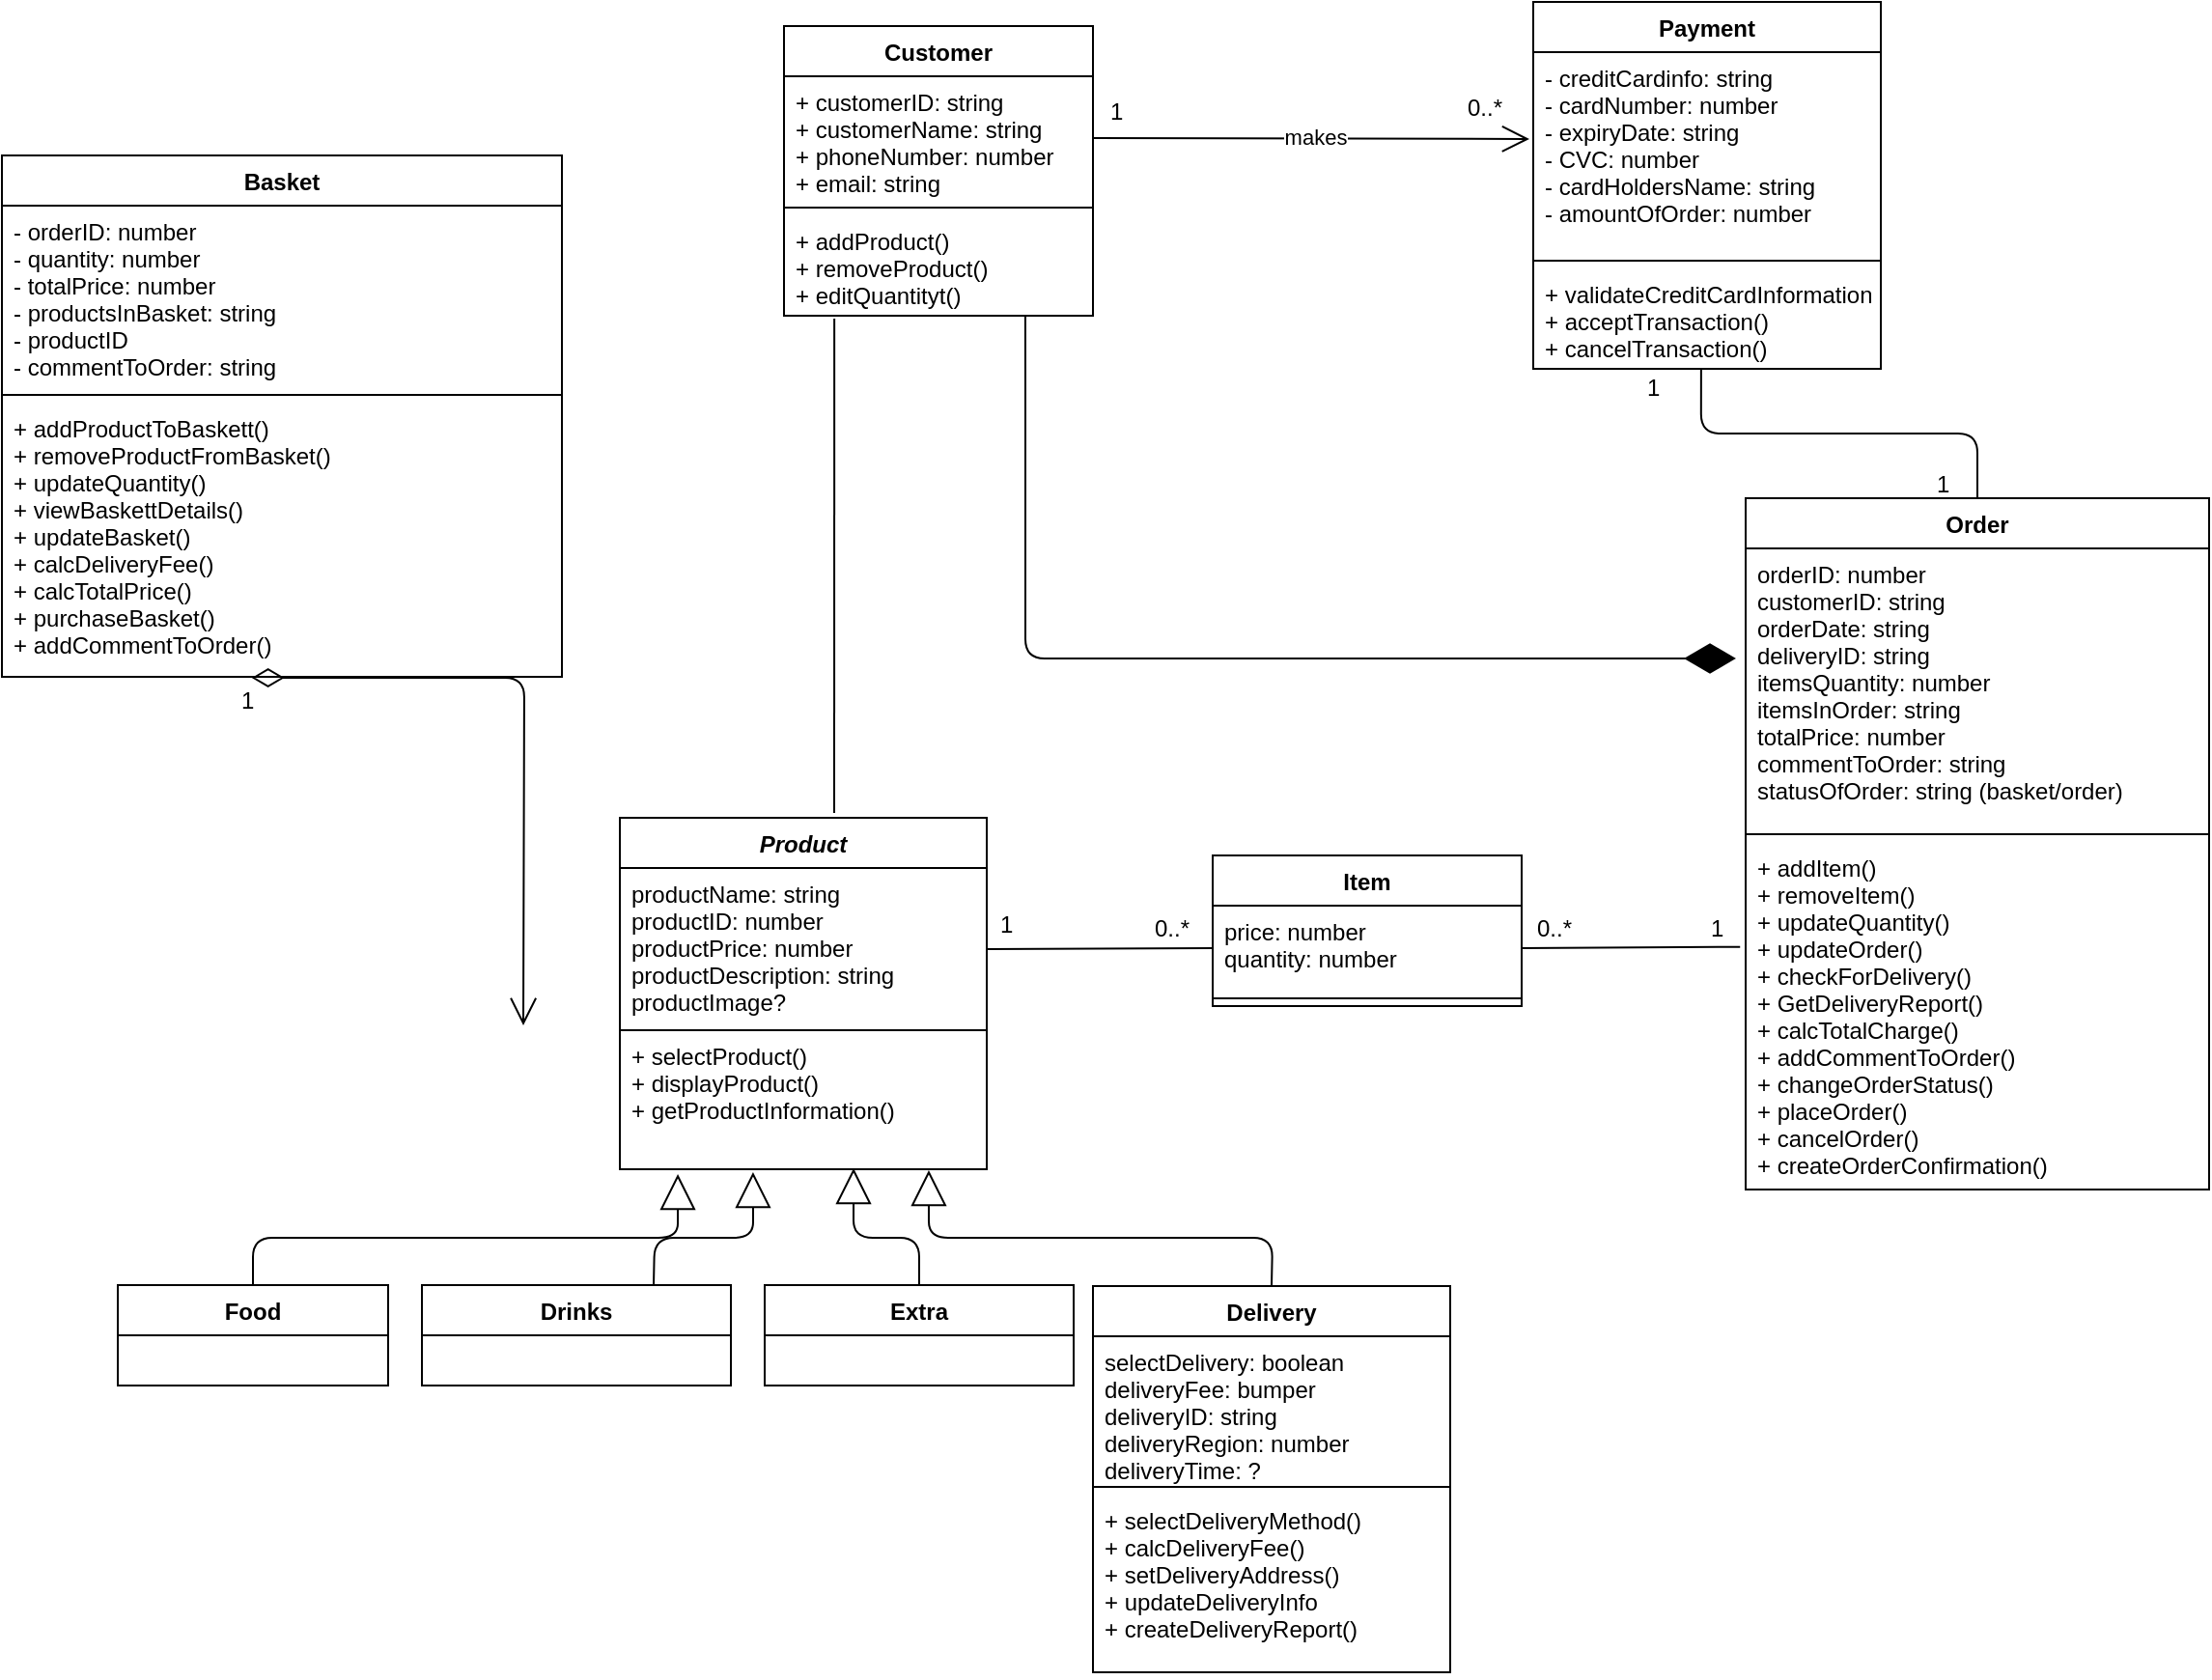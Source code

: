 <mxfile version="12.0.1" type="github" pages="1"><diagram id="oubRnEXqWQR2wV0JlbcT" name="Page-1"><mxGraphModel dx="2260" dy="807" grid="1" gridSize="10" guides="1" tooltips="1" connect="1" arrows="1" fold="1" page="1" pageScale="1" pageWidth="1169" pageHeight="827" math="0" shadow="0"><root><mxCell id="0"/><mxCell id="1" parent="0"/><mxCell id="WKTzoyoX9BQ7uApisoEN-5" value="Product" style="swimlane;fontStyle=3;align=center;verticalAlign=top;childLayout=stackLayout;horizontal=1;startSize=26;horizontalStack=0;resizeParent=1;resizeParentMax=0;resizeLast=0;collapsible=1;marginBottom=0;" parent="1" vertex="1"><mxGeometry x="290" y="422.5" width="190" height="182" as="geometry"/></mxCell><mxCell id="WKTzoyoX9BQ7uApisoEN-8" value="productName: string &#xa;productID: number&#xa;productPrice: number&#xa;productDescription: string&#xa;productImage?" style="text;strokeColor=#000000;fillColor=none;align=left;verticalAlign=top;spacingLeft=4;spacingRight=4;overflow=hidden;rotatable=0;points=[[0,0.5],[1,0.5]];portConstraint=eastwest;" parent="WKTzoyoX9BQ7uApisoEN-5" vertex="1"><mxGeometry y="26" width="190" height="84" as="geometry"/></mxCell><mxCell id="WKTzoyoX9BQ7uApisoEN-6" value="+ selectProduct()&#xa;+ displayProduct()&#xa;+ getProductInformation()" style="text;strokeColor=none;fillColor=none;align=left;verticalAlign=top;spacingLeft=4;spacingRight=4;overflow=hidden;rotatable=0;points=[[0,0.5],[1,0.5]];portConstraint=eastwest;" parent="WKTzoyoX9BQ7uApisoEN-5" vertex="1"><mxGeometry y="110" width="190" height="72" as="geometry"/></mxCell><mxCell id="WKTzoyoX9BQ7uApisoEN-38" value="Basket" style="swimlane;fontStyle=1;align=center;verticalAlign=top;childLayout=stackLayout;horizontal=1;startSize=26;horizontalStack=0;resizeParent=1;resizeParentMax=0;resizeLast=0;collapsible=1;marginBottom=0;" parent="1" vertex="1"><mxGeometry x="-30" y="79.5" width="290" height="270" as="geometry"/></mxCell><mxCell id="WKTzoyoX9BQ7uApisoEN-39" value="- orderID: number&#xa;- quantity: number&#xa;- totalPrice: number&#xa;- productsInBasket: string&#xa;- productID&#xa;- commentToOrder: string&#xa;&#xa;" style="text;strokeColor=none;fillColor=none;align=left;verticalAlign=top;spacingLeft=4;spacingRight=4;overflow=hidden;rotatable=0;points=[[0,0.5],[1,0.5]];portConstraint=eastwest;" parent="WKTzoyoX9BQ7uApisoEN-38" vertex="1"><mxGeometry y="26" width="290" height="94" as="geometry"/></mxCell><mxCell id="WKTzoyoX9BQ7uApisoEN-40" value="" style="line;strokeWidth=1;fillColor=none;align=left;verticalAlign=middle;spacingTop=-1;spacingLeft=3;spacingRight=3;rotatable=0;labelPosition=right;points=[];portConstraint=eastwest;" parent="WKTzoyoX9BQ7uApisoEN-38" vertex="1"><mxGeometry y="120" width="290" height="8" as="geometry"/></mxCell><mxCell id="WKTzoyoX9BQ7uApisoEN-41" value="+ addProductToBaskett()&#xa;+ removeProductFromBasket()&#xa;+ updateQuantity()&#xa;+ viewBaskettDetails()&#xa;+ updateBasket()&#xa;+ calcDeliveryFee()&#xa;+ calcTotalPrice()&#xa;+ purchaseBasket()&#xa;+ addCommentToOrder()&#xa;" style="text;strokeColor=none;fillColor=none;align=left;verticalAlign=top;spacingLeft=4;spacingRight=4;overflow=hidden;rotatable=0;points=[[0,0.5],[1,0.5]];portConstraint=eastwest;" parent="WKTzoyoX9BQ7uApisoEN-38" vertex="1"><mxGeometry y="128" width="290" height="142" as="geometry"/></mxCell><mxCell id="WKTzoyoX9BQ7uApisoEN-42" value="Payment" style="swimlane;fontStyle=1;align=center;verticalAlign=top;childLayout=stackLayout;horizontal=1;startSize=26;horizontalStack=0;resizeParent=1;resizeParentMax=0;resizeLast=0;collapsible=1;marginBottom=0;strokeColor=#000000;" parent="1" vertex="1"><mxGeometry x="763" width="180" height="190" as="geometry"/></mxCell><mxCell id="WKTzoyoX9BQ7uApisoEN-43" value="- creditCardinfo: string&#xa;- cardNumber: number&#xa;- expiryDate: string&#xa;- CVC: number&#xa;- cardHoldersName: string&#xa;- amountOfOrder: number" style="text;strokeColor=none;fillColor=none;align=left;verticalAlign=top;spacingLeft=4;spacingRight=4;overflow=hidden;rotatable=0;points=[[0,0.5],[1,0.5]];portConstraint=eastwest;" parent="WKTzoyoX9BQ7uApisoEN-42" vertex="1"><mxGeometry y="26" width="180" height="104" as="geometry"/></mxCell><mxCell id="WKTzoyoX9BQ7uApisoEN-44" value="" style="line;strokeWidth=1;fillColor=none;align=left;verticalAlign=middle;spacingTop=-1;spacingLeft=3;spacingRight=3;rotatable=0;labelPosition=right;points=[];portConstraint=eastwest;" parent="WKTzoyoX9BQ7uApisoEN-42" vertex="1"><mxGeometry y="130" width="180" height="8" as="geometry"/></mxCell><mxCell id="WKTzoyoX9BQ7uApisoEN-45" value="+ validateCreditCardInformation()&#xa;+ acceptTransaction()&#xa;+ cancelTransaction()" style="text;strokeColor=none;fillColor=none;align=left;verticalAlign=top;spacingLeft=4;spacingRight=4;overflow=hidden;rotatable=0;points=[[0,0.5],[1,0.5]];portConstraint=eastwest;" parent="WKTzoyoX9BQ7uApisoEN-42" vertex="1"><mxGeometry y="138" width="180" height="52" as="geometry"/></mxCell><mxCell id="_W1IMvBsjATDuYvXSzq6-1" value="Drinks" style="swimlane;fontStyle=1;align=center;verticalAlign=top;childLayout=stackLayout;horizontal=1;startSize=26;horizontalStack=0;resizeParent=1;resizeParentMax=0;resizeLast=0;collapsible=1;marginBottom=0;" parent="1" vertex="1"><mxGeometry x="187.5" y="664.5" width="160" height="52" as="geometry"/></mxCell><mxCell id="_W1IMvBsjATDuYvXSzq6-14" value="Extra" style="swimlane;fontStyle=1;align=center;verticalAlign=top;childLayout=stackLayout;horizontal=1;startSize=26;horizontalStack=0;resizeParent=1;resizeParentMax=0;resizeLast=0;collapsible=1;marginBottom=0;" parent="1" vertex="1"><mxGeometry x="365" y="664.5" width="160" height="52" as="geometry"/></mxCell><mxCell id="_W1IMvBsjATDuYvXSzq6-18" value="Delivery" style="swimlane;fontStyle=1;align=center;verticalAlign=top;childLayout=stackLayout;horizontal=1;startSize=26;horizontalStack=0;resizeParent=1;resizeParentMax=0;resizeLast=0;collapsible=1;marginBottom=0;" parent="1" vertex="1"><mxGeometry x="535" y="665" width="185" height="200" as="geometry"/></mxCell><mxCell id="BTT1Wvnna2sYC3ly7T8T-30" value="" style="endArrow=block;endSize=16;endFill=0;html=1;entryX=0.637;entryY=0.993;entryDx=0;entryDy=0;entryPerimeter=0;" parent="_W1IMvBsjATDuYvXSzq6-18" target="WKTzoyoX9BQ7uApisoEN-6" edge="1"><mxGeometry width="160" relative="1" as="geometry"><mxPoint x="-90" as="sourcePoint"/><mxPoint x="70" as="targetPoint"/><Array as="points"><mxPoint x="-90" y="-25"/><mxPoint x="-124" y="-25"/></Array></mxGeometry></mxCell><mxCell id="_W1IMvBsjATDuYvXSzq6-19" value="selectDelivery: boolean&#xa;deliveryFee: bumper&#xa;deliveryID: string&#xa;deliveryRegion: number&#xa;deliveryTime: ?" style="text;strokeColor=none;fillColor=none;align=left;verticalAlign=top;spacingLeft=4;spacingRight=4;overflow=hidden;rotatable=0;points=[[0,0.5],[1,0.5]];portConstraint=eastwest;" parent="_W1IMvBsjATDuYvXSzq6-18" vertex="1"><mxGeometry y="26" width="185" height="74" as="geometry"/></mxCell><mxCell id="_W1IMvBsjATDuYvXSzq6-20" value="" style="line;strokeWidth=1;fillColor=none;align=left;verticalAlign=middle;spacingTop=-1;spacingLeft=3;spacingRight=3;rotatable=0;labelPosition=right;points=[];portConstraint=eastwest;" parent="_W1IMvBsjATDuYvXSzq6-18" vertex="1"><mxGeometry y="100" width="185" height="8" as="geometry"/></mxCell><mxCell id="_W1IMvBsjATDuYvXSzq6-21" value="+ selectDeliveryMethod()&#xa;+ calcDeliveryFee()&#xa;+ setDeliveryAddress()&#xa;+ updateDeliveryInfo&#xa;+ createDeliveryReport()" style="text;strokeColor=none;fillColor=none;align=left;verticalAlign=top;spacingLeft=4;spacingRight=4;overflow=hidden;rotatable=0;points=[[0,0.5],[1,0.5]];portConstraint=eastwest;" parent="_W1IMvBsjATDuYvXSzq6-18" vertex="1"><mxGeometry y="108" width="185" height="92" as="geometry"/></mxCell><mxCell id="_W1IMvBsjATDuYvXSzq6-79" value="Food" style="swimlane;fontStyle=1;childLayout=stackLayout;horizontal=1;startSize=26;fillColor=none;horizontalStack=0;resizeParent=1;resizeParentMax=0;resizeLast=0;collapsible=1;marginBottom=0;" parent="1" vertex="1"><mxGeometry x="30" y="664.5" width="140" height="52" as="geometry"/></mxCell><mxCell id="QPRbfnBizexgPWACVOTy-3" value="Order" style="swimlane;fontStyle=1;align=center;verticalAlign=top;childLayout=stackLayout;horizontal=1;startSize=26;horizontalStack=0;resizeParent=1;resizeParentMax=0;resizeLast=0;collapsible=1;marginBottom=0;strokeColor=#000000;" parent="1" vertex="1"><mxGeometry x="873" y="257" width="240" height="358" as="geometry"/></mxCell><mxCell id="QPRbfnBizexgPWACVOTy-4" value="orderID: number&#xa;customerID: string&#xa;orderDate: string&#xa;deliveryID: string&#xa;itemsQuantity: number&#xa;itemsInOrder: string&#xa;totalPrice: number&#xa;commentToOrder: string&#xa;statusOfOrder: string (basket/order)&#xa;" style="text;strokeColor=none;fillColor=none;align=left;verticalAlign=top;spacingLeft=4;spacingRight=4;overflow=hidden;rotatable=0;points=[[0,0.5],[1,0.5]];portConstraint=eastwest;" parent="QPRbfnBizexgPWACVOTy-3" vertex="1"><mxGeometry y="26" width="240" height="144" as="geometry"/></mxCell><mxCell id="QPRbfnBizexgPWACVOTy-5" value="" style="line;strokeWidth=1;fillColor=none;align=left;verticalAlign=middle;spacingTop=-1;spacingLeft=3;spacingRight=3;rotatable=0;labelPosition=right;points=[];portConstraint=eastwest;" parent="QPRbfnBizexgPWACVOTy-3" vertex="1"><mxGeometry y="170" width="240" height="8" as="geometry"/></mxCell><mxCell id="QPRbfnBizexgPWACVOTy-6" value="+ addItem()&#xa;+ removeItem()&#xa;+ updateQuantity()&#xa;+ updateOrder()&#xa;+ checkForDelivery()&#xa;+ GetDeliveryReport()&#xa;+ calcTotalCharge()&#xa;+ addCommentToOrder()&#xa;+ changeOrderStatus()&#xa;+ placeOrder()&#xa;+ cancelOrder()&#xa;+ createOrderConfirmation()" style="text;strokeColor=none;fillColor=none;align=left;verticalAlign=top;spacingLeft=4;spacingRight=4;overflow=hidden;rotatable=0;points=[[0,0.5],[1,0.5]];portConstraint=eastwest;" parent="QPRbfnBizexgPWACVOTy-3" vertex="1"><mxGeometry y="178" width="240" height="180" as="geometry"/></mxCell><mxCell id="BTT1Wvnna2sYC3ly7T8T-21" value="1&lt;br&gt;" style="text;html=1;resizable=0;points=[];autosize=1;align=left;verticalAlign=top;spacingTop=-4;" parent="1" vertex="1"><mxGeometry x="92" y="351.5" width="20" height="10" as="geometry"/></mxCell><mxCell id="BTT1Wvnna2sYC3ly7T8T-26" value="" style="endArrow=block;endSize=16;endFill=0;html=1;exitX=0.5;exitY=0;exitDx=0;exitDy=0;entryX=0.158;entryY=1.035;entryDx=0;entryDy=0;entryPerimeter=0;" parent="1" source="_W1IMvBsjATDuYvXSzq6-79" target="WKTzoyoX9BQ7uApisoEN-6" edge="1"><mxGeometry width="160" relative="1" as="geometry"><mxPoint x="35" y="560" as="sourcePoint"/><mxPoint x="195" y="560" as="targetPoint"/><Array as="points"><mxPoint x="100" y="640"/><mxPoint x="320" y="640"/></Array></mxGeometry></mxCell><mxCell id="BTT1Wvnna2sYC3ly7T8T-28" value="" style="endArrow=block;endSize=16;endFill=0;html=1;entryX=0.363;entryY=1.021;entryDx=0;entryDy=0;entryPerimeter=0;exitX=0.75;exitY=0;exitDx=0;exitDy=0;" parent="1" source="_W1IMvBsjATDuYvXSzq6-1" target="WKTzoyoX9BQ7uApisoEN-6" edge="1"><mxGeometry width="160" relative="1" as="geometry"><mxPoint x="270" y="657" as="sourcePoint"/><mxPoint x="440" y="657" as="targetPoint"/><Array as="points"><mxPoint x="308" y="640"/><mxPoint x="359" y="640"/></Array></mxGeometry></mxCell><mxCell id="BTT1Wvnna2sYC3ly7T8T-29" style="edgeStyle=none;rounded=0;orthogonalLoop=1;jettySize=auto;html=1;entryX=0.5;entryY=0;entryDx=0;entryDy=0;" parent="1" source="_W1IMvBsjATDuYvXSzq6-1" target="_W1IMvBsjATDuYvXSzq6-1" edge="1"><mxGeometry relative="1" as="geometry"/></mxCell><mxCell id="BTT1Wvnna2sYC3ly7T8T-31" value="" style="endArrow=block;endSize=16;endFill=0;html=1;exitX=0.5;exitY=0;exitDx=0;exitDy=0;entryX=0.842;entryY=1.007;entryDx=0;entryDy=0;entryPerimeter=0;" parent="1" source="_W1IMvBsjATDuYvXSzq6-18" target="WKTzoyoX9BQ7uApisoEN-6" edge="1"><mxGeometry width="160" relative="1" as="geometry"><mxPoint x="540" y="570" as="sourcePoint"/><mxPoint x="700" y="570" as="targetPoint"/><Array as="points"><mxPoint x="628" y="640"/><mxPoint x="450" y="640"/></Array></mxGeometry></mxCell><mxCell id="BTT1Wvnna2sYC3ly7T8T-34" value="makes" style="endArrow=open;endFill=1;endSize=12;html=1;exitX=1;exitY=0.5;exitDx=0;exitDy=0;" parent="1" source="84nDKl_AJqCo-xtaJHAv-18" edge="1"><mxGeometry x="0.012" y="1" width="160" relative="1" as="geometry"><mxPoint x="590" y="59" as="sourcePoint"/><mxPoint x="761" y="71" as="targetPoint"/><mxPoint as="offset"/></mxGeometry></mxCell><mxCell id="BTT1Wvnna2sYC3ly7T8T-35" value="1" style="text;html=1;resizable=0;points=[];autosize=1;align=left;verticalAlign=top;spacingTop=-4;" parent="1" vertex="1"><mxGeometry x="541.5" y="47" width="20" height="10" as="geometry"/></mxCell><mxCell id="BTT1Wvnna2sYC3ly7T8T-36" value="0..*" style="text;html=1;resizable=0;points=[];autosize=1;align=left;verticalAlign=top;spacingTop=-4;" parent="1" vertex="1"><mxGeometry x="727" y="45" width="30" height="10" as="geometry"/></mxCell><mxCell id="BTT1Wvnna2sYC3ly7T8T-37" value="" style="endArrow=none;html=1;edgeStyle=orthogonalEdgeStyle;exitX=0.483;exitY=1;exitDx=0;exitDy=0;exitPerimeter=0;entryX=0.5;entryY=0;entryDx=0;entryDy=0;" parent="1" source="WKTzoyoX9BQ7uApisoEN-45" target="QPRbfnBizexgPWACVOTy-3" edge="1"><mxGeometry relative="1" as="geometry"><mxPoint x="883" y="230" as="sourcePoint"/><mxPoint x="1043" y="230" as="targetPoint"/></mxGeometry></mxCell><mxCell id="BTT1Wvnna2sYC3ly7T8T-38" value="&lt;br&gt;" style="resizable=0;html=1;align=left;verticalAlign=bottom;labelBackgroundColor=#ffffff;fontSize=10;" parent="BTT1Wvnna2sYC3ly7T8T-37" connectable="0" vertex="1"><mxGeometry x="-1" relative="1" as="geometry"/></mxCell><mxCell id="BTT1Wvnna2sYC3ly7T8T-39" value="" style="resizable=0;html=1;align=right;verticalAlign=bottom;labelBackgroundColor=#ffffff;fontSize=10;" parent="BTT1Wvnna2sYC3ly7T8T-37" connectable="0" vertex="1"><mxGeometry x="1" relative="1" as="geometry"/></mxCell><mxCell id="BTT1Wvnna2sYC3ly7T8T-40" value="1" style="text;html=1;resizable=0;points=[];autosize=1;align=left;verticalAlign=top;spacingTop=-4;" parent="1" vertex="1"><mxGeometry x="820" y="190" width="20" height="10" as="geometry"/></mxCell><mxCell id="BTT1Wvnna2sYC3ly7T8T-48" value="" style="endArrow=diamondThin;endFill=1;endSize=24;html=1;exitX=0.781;exitY=0.99;exitDx=0;exitDy=0;exitPerimeter=0;" parent="1" edge="1" source="84nDKl_AJqCo-xtaJHAv-20"><mxGeometry width="160" relative="1" as="geometry"><mxPoint x="500" y="170" as="sourcePoint"/><mxPoint x="868" y="340" as="targetPoint"/><Array as="points"><mxPoint x="500" y="200"/><mxPoint x="500" y="340"/></Array></mxGeometry></mxCell><mxCell id="BTT1Wvnna2sYC3ly7T8T-49" value="0..*" style="text;html=1;resizable=0;points=[];autosize=1;align=left;verticalAlign=top;spacingTop=-4;" parent="1" vertex="1"><mxGeometry x="564.5" y="470" width="30" height="10" as="geometry"/></mxCell><mxCell id="BTT1Wvnna2sYC3ly7T8T-52" value="1&lt;br&gt;" style="text;html=1;resizable=0;points=[];autosize=1;align=left;verticalAlign=top;spacingTop=-4;" parent="1" vertex="1"><mxGeometry x="485" y="468" width="20" height="10" as="geometry"/></mxCell><mxCell id="84nDKl_AJqCo-xtaJHAv-5" value="" style="endArrow=open;html=1;endSize=12;startArrow=diamondThin;startSize=14;startFill=0;edgeStyle=orthogonalEdgeStyle;align=left;verticalAlign=bottom;exitX=0.367;exitY=-0.15;exitDx=0;exitDy=0;exitPerimeter=0;" parent="1" source="BTT1Wvnna2sYC3ly7T8T-21" edge="1"><mxGeometry x="0.291" y="207" relative="1" as="geometry"><mxPoint x="81" y="407.5" as="sourcePoint"/><mxPoint x="240" y="530" as="targetPoint"/><mxPoint as="offset"/></mxGeometry></mxCell><mxCell id="84nDKl_AJqCo-xtaJHAv-17" value="Customer" style="swimlane;fontStyle=1;align=center;verticalAlign=top;childLayout=stackLayout;horizontal=1;startSize=26;horizontalStack=0;resizeParent=1;resizeParentMax=0;resizeLast=0;collapsible=1;marginBottom=0;" parent="1" vertex="1"><mxGeometry x="375" y="12.5" width="160" height="150" as="geometry"/></mxCell><mxCell id="84nDKl_AJqCo-xtaJHAv-18" value="+ customerID: string&#xa;+ customerName: string&#xa;+ phoneNumber: number&#xa;+ email: string" style="text;strokeColor=none;fillColor=none;align=left;verticalAlign=top;spacingLeft=4;spacingRight=4;overflow=hidden;rotatable=0;points=[[0,0.5],[1,0.5]];portConstraint=eastwest;" parent="84nDKl_AJqCo-xtaJHAv-17" vertex="1"><mxGeometry y="26" width="160" height="64" as="geometry"/></mxCell><mxCell id="84nDKl_AJqCo-xtaJHAv-19" value="" style="line;strokeWidth=1;fillColor=none;align=left;verticalAlign=middle;spacingTop=-1;spacingLeft=3;spacingRight=3;rotatable=0;labelPosition=right;points=[];portConstraint=eastwest;" parent="84nDKl_AJqCo-xtaJHAv-17" vertex="1"><mxGeometry y="90" width="160" height="8" as="geometry"/></mxCell><mxCell id="84nDKl_AJqCo-xtaJHAv-20" value="+ addProduct()&#xa;+ removeProduct()&#xa;+ editQuantityt()" style="text;strokeColor=none;fillColor=none;align=left;verticalAlign=top;spacingLeft=4;spacingRight=4;overflow=hidden;rotatable=0;points=[[0,0.5],[1,0.5]];portConstraint=eastwest;" parent="84nDKl_AJqCo-xtaJHAv-17" vertex="1"><mxGeometry y="98" width="160" height="52" as="geometry"/></mxCell><mxCell id="_BRZ3xjwzUAnINmf3H9k-3" value="Item" style="swimlane;fontStyle=1;align=center;verticalAlign=top;childLayout=stackLayout;horizontal=1;startSize=26;horizontalStack=0;resizeParent=1;resizeParentMax=0;resizeLast=0;collapsible=1;marginBottom=0;" vertex="1" parent="1"><mxGeometry x="597" y="442" width="160" height="78" as="geometry"/></mxCell><mxCell id="_BRZ3xjwzUAnINmf3H9k-4" value="price: number&#xa;quantity: number" style="text;strokeColor=none;fillColor=none;align=left;verticalAlign=top;spacingLeft=4;spacingRight=4;overflow=hidden;rotatable=0;points=[[0,0.5],[1,0.5]];portConstraint=eastwest;" vertex="1" parent="_BRZ3xjwzUAnINmf3H9k-3"><mxGeometry y="26" width="160" height="44" as="geometry"/></mxCell><mxCell id="_BRZ3xjwzUAnINmf3H9k-5" value="" style="line;strokeWidth=1;fillColor=none;align=left;verticalAlign=middle;spacingTop=-1;spacingLeft=3;spacingRight=3;rotatable=0;labelPosition=right;points=[];portConstraint=eastwest;" vertex="1" parent="_BRZ3xjwzUAnINmf3H9k-3"><mxGeometry y="70" width="160" height="8" as="geometry"/></mxCell><mxCell id="_BRZ3xjwzUAnINmf3H9k-7" value="" style="endArrow=none;html=1;entryX=0.163;entryY=1.029;entryDx=0;entryDy=0;entryPerimeter=0;" edge="1" parent="1" target="84nDKl_AJqCo-xtaJHAv-20"><mxGeometry width="50" height="50" relative="1" as="geometry"><mxPoint x="401" y="420" as="sourcePoint"/><mxPoint x="430" y="280" as="targetPoint"/></mxGeometry></mxCell><mxCell id="_BRZ3xjwzUAnINmf3H9k-8" value="" style="endArrow=none;html=1;exitX=1;exitY=0.5;exitDx=0;exitDy=0;entryX=0;entryY=0.5;entryDx=0;entryDy=0;" edge="1" parent="1" source="WKTzoyoX9BQ7uApisoEN-8" target="_BRZ3xjwzUAnINmf3H9k-4"><mxGeometry width="50" height="50" relative="1" as="geometry"><mxPoint x="480" y="496.5" as="sourcePoint"/><mxPoint x="600" y="492" as="targetPoint"/></mxGeometry></mxCell><mxCell id="_BRZ3xjwzUAnINmf3H9k-12" value="" style="endArrow=none;html=1;exitX=1;exitY=0.5;exitDx=0;exitDy=0;entryX=-0.012;entryY=0.302;entryDx=0;entryDy=0;entryPerimeter=0;" edge="1" parent="1" source="_BRZ3xjwzUAnINmf3H9k-4" target="QPRbfnBizexgPWACVOTy-6"><mxGeometry width="50" height="50" relative="1" as="geometry"><mxPoint x="770" y="590" as="sourcePoint"/><mxPoint x="820" y="540" as="targetPoint"/></mxGeometry></mxCell><mxCell id="_BRZ3xjwzUAnINmf3H9k-13" value="0..*" style="text;html=1;resizable=0;points=[];autosize=1;align=left;verticalAlign=top;spacingTop=-4;" vertex="1" parent="1"><mxGeometry x="763" y="470" width="30" height="10" as="geometry"/></mxCell><mxCell id="_BRZ3xjwzUAnINmf3H9k-14" value="1&lt;br&gt;" style="text;html=1;resizable=0;points=[];autosize=1;align=left;verticalAlign=top;spacingTop=-4;" vertex="1" parent="1"><mxGeometry x="853" y="470" width="20" height="10" as="geometry"/></mxCell><mxCell id="_BRZ3xjwzUAnINmf3H9k-15" value="1" style="text;html=1;resizable=0;points=[];autosize=1;align=left;verticalAlign=top;spacingTop=-4;" vertex="1" parent="1"><mxGeometry x="970" y="240" width="20" height="10" as="geometry"/></mxCell></root></mxGraphModel></diagram></mxfile>